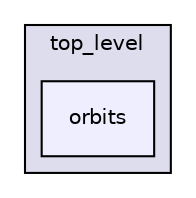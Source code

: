 digraph "src/lib/top_level/orbits" {
  compound=true
  node [ fontsize="10", fontname="Helvetica"];
  edge [ labelfontsize="10", labelfontname="Helvetica"];
  subgraph clusterdir_f5c0bc76088c47026aa4f8933cdbac38 {
    graph [ bgcolor="#ddddee", pencolor="black", label="top_level" fontname="Helvetica", fontsize="10", URL="dir_f5c0bc76088c47026aa4f8933cdbac38.html"]
  dir_76b0a7bded7a9378fd16705e82123ee8 [shape=box, label="orbits", style="filled", fillcolor="#eeeeff", pencolor="black", URL="dir_76b0a7bded7a9378fd16705e82123ee8.html"];
  }
}
